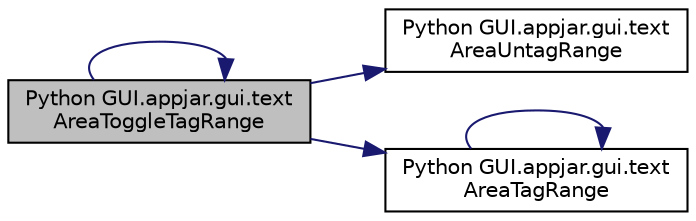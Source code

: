 digraph "Python GUI.appjar.gui.textAreaToggleTagRange"
{
  edge [fontname="Helvetica",fontsize="10",labelfontname="Helvetica",labelfontsize="10"];
  node [fontname="Helvetica",fontsize="10",shape=record];
  rankdir="LR";
  Node2149 [label="Python GUI.appjar.gui.text\lAreaToggleTagRange",height=0.2,width=0.4,color="black", fillcolor="grey75", style="filled", fontcolor="black"];
  Node2149 -> Node2150 [color="midnightblue",fontsize="10",style="solid",fontname="Helvetica"];
  Node2150 [label="Python GUI.appjar.gui.text\lAreaUntagRange",height=0.2,width=0.4,color="black", fillcolor="white", style="filled",URL="$class_python_01_g_u_i_1_1appjar_1_1gui.html#a568d8cbcfaa3fe2472d9846f69f69aa5"];
  Node2149 -> Node2151 [color="midnightblue",fontsize="10",style="solid",fontname="Helvetica"];
  Node2151 [label="Python GUI.appjar.gui.text\lAreaTagRange",height=0.2,width=0.4,color="black", fillcolor="white", style="filled",URL="$class_python_01_g_u_i_1_1appjar_1_1gui.html#a6e203fa26a8192d057596db2f072f73c"];
  Node2151 -> Node2151 [color="midnightblue",fontsize="10",style="solid",fontname="Helvetica"];
  Node2149 -> Node2149 [color="midnightblue",fontsize="10",style="solid",fontname="Helvetica"];
}
